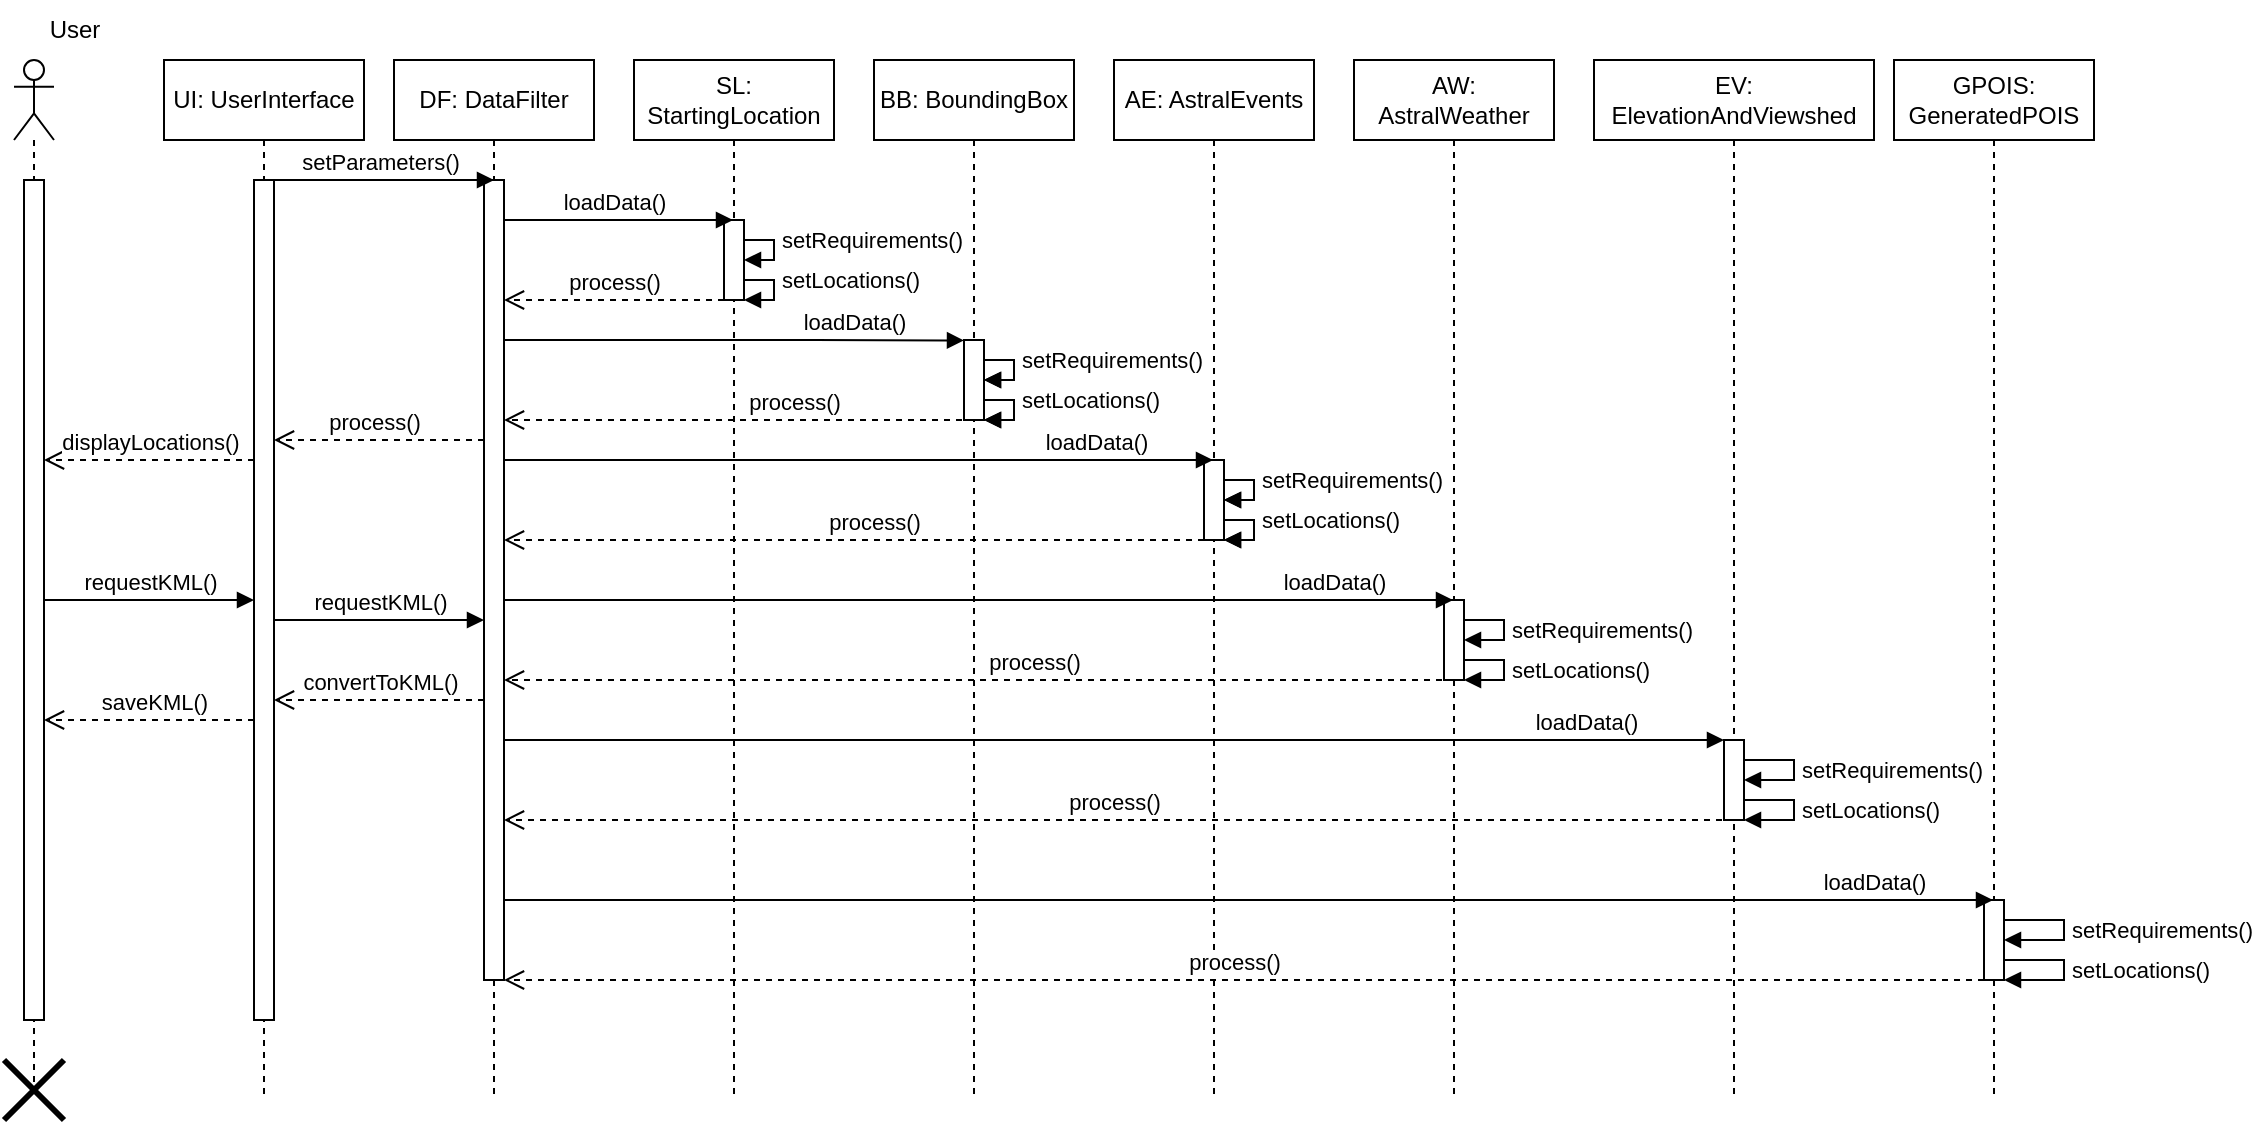 <mxfile version="22.1.2" type="device">
  <diagram name="Page-1" id="wsojyhwgvCopyjDc9yWP">
    <mxGraphModel dx="993" dy="696" grid="1" gridSize="10" guides="1" tooltips="1" connect="1" arrows="1" fold="1" page="1" pageScale="1" pageWidth="850" pageHeight="1100" math="0" shadow="0">
      <root>
        <mxCell id="0" />
        <mxCell id="1" parent="0" />
        <mxCell id="-kyYbgyIapZdmofi2aNH-3" value="" style="html=1;verticalAlign=bottom;endArrow=block;curved=0;rounded=0;" parent="1" edge="1">
          <mxGeometry width="80" relative="1" as="geometry">
            <mxPoint x="285.25" y="300" as="sourcePoint" />
            <mxPoint x="525" y="300.24" as="targetPoint" />
            <Array as="points">
              <mxPoint x="385.25" y="300" />
              <mxPoint x="450.25" y="300" />
            </Array>
          </mxGeometry>
        </mxCell>
        <mxCell id="tkq7s5_f23-TKwIozbSk-1" value="DF: DataFilter" style="shape=umlLifeline;perimeter=lifelinePerimeter;whiteSpace=wrap;html=1;container=1;dropTarget=0;collapsible=0;recursiveResize=0;outlineConnect=0;portConstraint=eastwest;newEdgeStyle={&quot;curved&quot;:0,&quot;rounded&quot;:0};" parent="1" vertex="1">
          <mxGeometry x="240" y="160" width="100" height="520" as="geometry" />
        </mxCell>
        <mxCell id="yWhHcbWSEn-tJn_hc0Yg-3" value="" style="html=1;points=[[0,0,0,0,5],[0,1,0,0,-5],[1,0,0,0,5],[1,1,0,0,-5]];perimeter=orthogonalPerimeter;outlineConnect=0;targetShapes=umlLifeline;portConstraint=eastwest;newEdgeStyle={&quot;curved&quot;:0,&quot;rounded&quot;:0};" parent="tkq7s5_f23-TKwIozbSk-1" vertex="1">
          <mxGeometry x="45" y="60" width="10" height="400" as="geometry" />
        </mxCell>
        <mxCell id="U9hYfLwpCVECY0CRmi79-1" value="SL: StartingLocation" style="shape=umlLifeline;perimeter=lifelinePerimeter;whiteSpace=wrap;html=1;container=1;dropTarget=0;collapsible=0;recursiveResize=0;outlineConnect=0;portConstraint=eastwest;newEdgeStyle={&quot;curved&quot;:0,&quot;rounded&quot;:0};" parent="1" vertex="1">
          <mxGeometry x="360" y="160" width="100" height="520" as="geometry" />
        </mxCell>
        <mxCell id="v9D6Njq5i5y2V1pr6SAY-2" value="setRequirements()" style="html=1;align=left;spacingLeft=2;endArrow=block;rounded=0;edgeStyle=orthogonalEdgeStyle;curved=0;rounded=0;" parent="U9hYfLwpCVECY0CRmi79-1" edge="1">
          <mxGeometry relative="1" as="geometry">
            <mxPoint x="55" y="80" as="sourcePoint" />
            <Array as="points">
              <mxPoint x="55" y="90" />
              <mxPoint x="70" y="90" />
              <mxPoint x="70" y="100" />
            </Array>
            <mxPoint x="55" y="100.0" as="targetPoint" />
          </mxGeometry>
        </mxCell>
        <mxCell id="-kyYbgyIapZdmofi2aNH-2" value="" style="html=1;points=[[0,0,0,0,5],[0,1,0,0,-5],[1,0,0,0,5],[1,1,0,0,-5]];perimeter=orthogonalPerimeter;outlineConnect=0;targetShapes=umlLifeline;portConstraint=eastwest;newEdgeStyle={&quot;curved&quot;:0,&quot;rounded&quot;:0};fillColor=#FFFFFF;" parent="U9hYfLwpCVECY0CRmi79-1" vertex="1">
          <mxGeometry x="45" y="80" width="10" height="40" as="geometry" />
        </mxCell>
        <mxCell id="fCNSgkm_3UT94ffqPl74-2" value="setLocations()" style="html=1;align=left;spacingLeft=2;endArrow=block;rounded=0;edgeStyle=orthogonalEdgeStyle;curved=0;rounded=0;" parent="U9hYfLwpCVECY0CRmi79-1" edge="1">
          <mxGeometry x="-0.001" relative="1" as="geometry">
            <mxPoint x="55" y="100" as="sourcePoint" />
            <Array as="points">
              <mxPoint x="55" y="110" />
              <mxPoint x="70" y="110" />
              <mxPoint x="70" y="120" />
            </Array>
            <mxPoint x="55" y="120" as="targetPoint" />
            <mxPoint as="offset" />
          </mxGeometry>
        </mxCell>
        <mxCell id="5YZuiiDevZTMDvUoSUAL-1" value="BB: BoundingBox" style="shape=umlLifeline;perimeter=lifelinePerimeter;whiteSpace=wrap;html=1;container=1;dropTarget=0;collapsible=0;recursiveResize=0;outlineConnect=0;portConstraint=eastwest;newEdgeStyle={&quot;curved&quot;:0,&quot;rounded&quot;:0};" parent="1" vertex="1">
          <mxGeometry x="480" y="160" width="100" height="520" as="geometry" />
        </mxCell>
        <mxCell id="-kyYbgyIapZdmofi2aNH-4" value="" style="html=1;points=[[0,0,0,0,5],[0,1,0,0,-5],[1,0,0,0,5],[1,1,0,0,-5]];perimeter=orthogonalPerimeter;outlineConnect=0;targetShapes=umlLifeline;portConstraint=eastwest;newEdgeStyle={&quot;curved&quot;:0,&quot;rounded&quot;:0};" parent="5YZuiiDevZTMDvUoSUAL-1" vertex="1">
          <mxGeometry x="45" y="140" width="10" height="40" as="geometry" />
        </mxCell>
        <mxCell id="-kyYbgyIapZdmofi2aNH-1" value="loadData()" style="html=1;verticalAlign=bottom;endArrow=block;curved=0;rounded=0;" parent="5YZuiiDevZTMDvUoSUAL-1" edge="1">
          <mxGeometry y="63" width="80" relative="1" as="geometry">
            <mxPoint x="50.045" y="120" as="sourcePoint" />
            <mxPoint x="50.045" y="120" as="targetPoint" />
            <Array as="points" />
            <mxPoint x="-60" y="20" as="offset" />
          </mxGeometry>
        </mxCell>
        <mxCell id="hLHjqYPsq0uAl9Rdg8-G-7" value="setRequirements()" style="html=1;align=left;spacingLeft=2;endArrow=block;rounded=0;edgeStyle=orthogonalEdgeStyle;curved=0;rounded=0;" parent="5YZuiiDevZTMDvUoSUAL-1" edge="1">
          <mxGeometry relative="1" as="geometry">
            <mxPoint x="55" y="140" as="sourcePoint" />
            <Array as="points">
              <mxPoint x="55" y="150" />
              <mxPoint x="70" y="150" />
              <mxPoint x="70" y="160" />
            </Array>
            <mxPoint x="55" y="160.0" as="targetPoint" />
          </mxGeometry>
        </mxCell>
        <mxCell id="hLHjqYPsq0uAl9Rdg8-G-9" value="setLocations()" style="html=1;align=left;spacingLeft=2;endArrow=block;rounded=0;edgeStyle=orthogonalEdgeStyle;curved=0;rounded=0;" parent="5YZuiiDevZTMDvUoSUAL-1" edge="1">
          <mxGeometry x="-0.001" relative="1" as="geometry">
            <mxPoint x="55" y="160" as="sourcePoint" />
            <Array as="points">
              <mxPoint x="55" y="170" />
              <mxPoint x="70" y="170" />
              <mxPoint x="70" y="180" />
            </Array>
            <mxPoint x="55" y="180" as="targetPoint" />
            <mxPoint as="offset" />
          </mxGeometry>
        </mxCell>
        <mxCell id="5YZuiiDevZTMDvUoSUAL-2" value="AE: AstralEvents" style="shape=umlLifeline;perimeter=lifelinePerimeter;whiteSpace=wrap;html=1;container=1;dropTarget=0;collapsible=0;recursiveResize=0;outlineConnect=0;portConstraint=eastwest;newEdgeStyle={&quot;curved&quot;:0,&quot;rounded&quot;:0};" parent="1" vertex="1">
          <mxGeometry x="600" y="160" width="100" height="520" as="geometry" />
        </mxCell>
        <mxCell id="-kyYbgyIapZdmofi2aNH-6" value="" style="html=1;points=[[0,0,0,0,5],[0,1,0,0,-5],[1,0,0,0,5],[1,1,0,0,-5]];perimeter=orthogonalPerimeter;outlineConnect=0;targetShapes=umlLifeline;portConstraint=eastwest;newEdgeStyle={&quot;curved&quot;:0,&quot;rounded&quot;:0};" parent="5YZuiiDevZTMDvUoSUAL-2" vertex="1">
          <mxGeometry x="45" y="200" width="10" height="40" as="geometry" />
        </mxCell>
        <mxCell id="hLHjqYPsq0uAl9Rdg8-G-17" value="setRequirements()" style="html=1;align=left;spacingLeft=2;endArrow=block;rounded=0;edgeStyle=orthogonalEdgeStyle;curved=0;rounded=0;" parent="5YZuiiDevZTMDvUoSUAL-2" edge="1">
          <mxGeometry relative="1" as="geometry">
            <mxPoint x="55" y="200" as="sourcePoint" />
            <Array as="points">
              <mxPoint x="55" y="210" />
              <mxPoint x="70" y="210" />
              <mxPoint x="70" y="220" />
            </Array>
            <mxPoint x="55" y="220.0" as="targetPoint" />
          </mxGeometry>
        </mxCell>
        <mxCell id="hLHjqYPsq0uAl9Rdg8-G-18" value="setLocations()" style="html=1;align=left;spacingLeft=2;endArrow=block;rounded=0;edgeStyle=orthogonalEdgeStyle;curved=0;rounded=0;" parent="5YZuiiDevZTMDvUoSUAL-2" edge="1">
          <mxGeometry x="-0.001" relative="1" as="geometry">
            <mxPoint x="55" y="220" as="sourcePoint" />
            <Array as="points">
              <mxPoint x="55" y="230" />
              <mxPoint x="70" y="230" />
              <mxPoint x="70" y="240" />
            </Array>
            <mxPoint x="55" y="240" as="targetPoint" />
            <mxPoint as="offset" />
          </mxGeometry>
        </mxCell>
        <mxCell id="ESVCBKwrnuhlHj8vxiFu-1" value="AW: AstralWeather" style="shape=umlLifeline;perimeter=lifelinePerimeter;whiteSpace=wrap;html=1;container=1;dropTarget=0;collapsible=0;recursiveResize=0;outlineConnect=0;portConstraint=eastwest;newEdgeStyle={&quot;curved&quot;:0,&quot;rounded&quot;:0};" parent="1" vertex="1">
          <mxGeometry x="720" y="160" width="100" height="520" as="geometry" />
        </mxCell>
        <mxCell id="-kyYbgyIapZdmofi2aNH-7" value="" style="html=1;points=[[0,0,0,0,5],[0,1,0,0,-5],[1,0,0,0,5],[1,1,0,0,-5]];perimeter=orthogonalPerimeter;outlineConnect=0;targetShapes=umlLifeline;portConstraint=eastwest;newEdgeStyle={&quot;curved&quot;:0,&quot;rounded&quot;:0};" parent="ESVCBKwrnuhlHj8vxiFu-1" vertex="1">
          <mxGeometry x="45" y="270" width="10" height="40" as="geometry" />
        </mxCell>
        <mxCell id="hLHjqYPsq0uAl9Rdg8-G-26" value="setLocations()" style="html=1;align=left;spacingLeft=2;endArrow=block;rounded=0;edgeStyle=orthogonalEdgeStyle;curved=0;rounded=0;" parent="ESVCBKwrnuhlHj8vxiFu-1" source="-kyYbgyIapZdmofi2aNH-7" target="-kyYbgyIapZdmofi2aNH-7" edge="1">
          <mxGeometry relative="1" as="geometry">
            <mxPoint x="60" y="270" as="sourcePoint" />
            <Array as="points">
              <mxPoint x="75" y="300" />
              <mxPoint x="75" y="310" />
            </Array>
            <mxPoint x="60" y="290.0" as="targetPoint" />
          </mxGeometry>
        </mxCell>
        <mxCell id="hLHjqYPsq0uAl9Rdg8-G-27" value="setRequirements()" style="html=1;align=left;spacingLeft=2;endArrow=block;rounded=0;edgeStyle=orthogonalEdgeStyle;curved=0;rounded=0;" parent="ESVCBKwrnuhlHj8vxiFu-1" source="-kyYbgyIapZdmofi2aNH-7" target="-kyYbgyIapZdmofi2aNH-7" edge="1">
          <mxGeometry x="-0.001" relative="1" as="geometry">
            <mxPoint x="60" y="290" as="sourcePoint" />
            <Array as="points">
              <mxPoint x="75" y="280" />
              <mxPoint x="75" y="290" />
            </Array>
            <mxPoint x="60" y="310" as="targetPoint" />
            <mxPoint as="offset" />
          </mxGeometry>
        </mxCell>
        <mxCell id="cH1aOIqqDqmTm1_e0i7U-1" value="EV: ElevationAndViewshed" style="shape=umlLifeline;perimeter=lifelinePerimeter;whiteSpace=wrap;html=1;container=1;dropTarget=0;collapsible=0;recursiveResize=0;outlineConnect=0;portConstraint=eastwest;newEdgeStyle={&quot;curved&quot;:0,&quot;rounded&quot;:0};" parent="1" vertex="1">
          <mxGeometry x="840" y="160" width="140" height="520" as="geometry" />
        </mxCell>
        <mxCell id="-kyYbgyIapZdmofi2aNH-9" value="" style="html=1;points=[[0,0,0,0,5],[0,1,0,0,-5],[1,0,0,0,5],[1,1,0,0,-5]];perimeter=orthogonalPerimeter;outlineConnect=0;targetShapes=umlLifeline;portConstraint=eastwest;newEdgeStyle={&quot;curved&quot;:0,&quot;rounded&quot;:0};" parent="cH1aOIqqDqmTm1_e0i7U-1" vertex="1">
          <mxGeometry x="65" y="340" width="10" height="40" as="geometry" />
        </mxCell>
        <mxCell id="TqjjIfmPGWh62qWOV56O-1" value="GPOIS: GeneratedPOIS" style="shape=umlLifeline;perimeter=lifelinePerimeter;whiteSpace=wrap;html=1;container=1;dropTarget=0;collapsible=0;recursiveResize=0;outlineConnect=0;portConstraint=eastwest;newEdgeStyle={&quot;curved&quot;:0,&quot;rounded&quot;:0};" parent="1" vertex="1">
          <mxGeometry x="990" y="160" width="100" height="520" as="geometry" />
        </mxCell>
        <mxCell id="-kyYbgyIapZdmofi2aNH-11" value="" style="html=1;points=[[0,0,0,0,5],[0,1,0,0,-5],[1,0,0,0,5],[1,1,0,0,-5]];perimeter=orthogonalPerimeter;outlineConnect=0;targetShapes=umlLifeline;portConstraint=eastwest;newEdgeStyle={&quot;curved&quot;:0,&quot;rounded&quot;:0};" parent="TqjjIfmPGWh62qWOV56O-1" vertex="1">
          <mxGeometry x="45" y="420" width="10" height="40" as="geometry" />
        </mxCell>
        <mxCell id="_YGlKrTY0GKhu5pNPK9T-8" value="setRequirements()" style="html=1;align=left;spacingLeft=2;endArrow=block;rounded=0;edgeStyle=orthogonalEdgeStyle;curved=0;rounded=0;" parent="TqjjIfmPGWh62qWOV56O-1" source="-kyYbgyIapZdmofi2aNH-11" target="-kyYbgyIapZdmofi2aNH-11" edge="1">
          <mxGeometry relative="1" as="geometry">
            <mxPoint x="60" y="430" as="sourcePoint" />
            <Array as="points">
              <mxPoint x="85" y="430" />
              <mxPoint x="85" y="440" />
            </Array>
            <mxPoint x="60" y="440" as="targetPoint" />
          </mxGeometry>
        </mxCell>
        <mxCell id="_YGlKrTY0GKhu5pNPK9T-1" value="setLocations()" style="html=1;align=left;spacingLeft=2;endArrow=block;rounded=0;edgeStyle=orthogonalEdgeStyle;curved=0;rounded=0;" parent="TqjjIfmPGWh62qWOV56O-1" source="-kyYbgyIapZdmofi2aNH-11" target="-kyYbgyIapZdmofi2aNH-11" edge="1">
          <mxGeometry relative="1" as="geometry">
            <mxPoint x="60" y="450" as="sourcePoint" />
            <Array as="points">
              <mxPoint x="85" y="450" />
              <mxPoint x="85" y="460" />
            </Array>
            <mxPoint x="60" y="460" as="targetPoint" />
          </mxGeometry>
        </mxCell>
        <mxCell id="4xQKL1JLc1Ld8ulTGlkg-3" value="" style="shape=umlLifeline;perimeter=lifelinePerimeter;whiteSpace=wrap;html=1;container=1;dropTarget=0;collapsible=0;recursiveResize=0;outlineConnect=0;portConstraint=eastwest;newEdgeStyle={&quot;curved&quot;:0,&quot;rounded&quot;:0};participant=umlActor;" parent="1" vertex="1">
          <mxGeometry x="50" y="160" width="20" height="520" as="geometry" />
        </mxCell>
        <mxCell id="yWhHcbWSEn-tJn_hc0Yg-1" value="" style="html=1;points=[[0,0,0,0,5],[0,1,0,0,-5],[1,0,0,0,5],[1,1,0,0,-5]];perimeter=orthogonalPerimeter;outlineConnect=0;targetShapes=umlLifeline;portConstraint=eastwest;newEdgeStyle={&quot;curved&quot;:0,&quot;rounded&quot;:0};" parent="4xQKL1JLc1Ld8ulTGlkg-3" vertex="1">
          <mxGeometry x="5" y="60" width="10" height="420" as="geometry" />
        </mxCell>
        <mxCell id="4xQKL1JLc1Ld8ulTGlkg-4" value="User" style="text;html=1;align=center;verticalAlign=middle;resizable=0;points=[];autosize=1;strokeColor=none;fillColor=none;" parent="1" vertex="1">
          <mxGeometry x="55" y="130" width="50" height="30" as="geometry" />
        </mxCell>
        <mxCell id="FQjYW8qJhiJYwwTzPLp3-1" value="setParameters()" style="html=1;verticalAlign=bottom;endArrow=block;curved=0;rounded=0;" parent="1" source="RJG-J08MelYqgtj0wc0X-1" edge="1">
          <mxGeometry width="80" relative="1" as="geometry">
            <mxPoint x="185" y="220" as="sourcePoint" />
            <mxPoint x="290" y="220" as="targetPoint" />
          </mxGeometry>
        </mxCell>
        <mxCell id="yWhHcbWSEn-tJn_hc0Yg-2" value="loadData()" style="html=1;verticalAlign=bottom;endArrow=block;curved=0;rounded=0;" parent="1" source="yWhHcbWSEn-tJn_hc0Yg-3" target="U9hYfLwpCVECY0CRmi79-1" edge="1">
          <mxGeometry x="-0.039" width="80" relative="1" as="geometry">
            <mxPoint x="300" y="240" as="sourcePoint" />
            <mxPoint x="370" y="240" as="targetPoint" />
            <Array as="points">
              <mxPoint x="350" y="240" />
            </Array>
            <mxPoint as="offset" />
          </mxGeometry>
        </mxCell>
        <mxCell id="hLHjqYPsq0uAl9Rdg8-G-1" value="process()" style="html=1;verticalAlign=bottom;endArrow=open;dashed=1;endSize=8;curved=0;rounded=0;" parent="1" source="-kyYbgyIapZdmofi2aNH-2" target="yWhHcbWSEn-tJn_hc0Yg-3" edge="1">
          <mxGeometry relative="1" as="geometry">
            <mxPoint x="400" y="300" as="sourcePoint" />
            <mxPoint x="300" y="320" as="targetPoint" />
            <Array as="points">
              <mxPoint x="340" y="280" />
            </Array>
            <mxPoint as="offset" />
          </mxGeometry>
        </mxCell>
        <mxCell id="hLHjqYPsq0uAl9Rdg8-G-11" value="process()" style="html=1;verticalAlign=bottom;endArrow=open;dashed=1;endSize=8;curved=0;rounded=0;" parent="1" target="yWhHcbWSEn-tJn_hc0Yg-3" edge="1">
          <mxGeometry x="-0.234" relative="1" as="geometry">
            <mxPoint x="530" y="340" as="sourcePoint" />
            <mxPoint x="300" y="340" as="targetPoint" />
            <Array as="points">
              <mxPoint x="475" y="340" />
            </Array>
            <mxPoint as="offset" />
          </mxGeometry>
        </mxCell>
        <mxCell id="hLHjqYPsq0uAl9Rdg8-G-12" value="loadData()" style="html=1;verticalAlign=bottom;endArrow=block;curved=0;rounded=0;" parent="1" edge="1" source="yWhHcbWSEn-tJn_hc0Yg-3">
          <mxGeometry x="0.669" width="80" relative="1" as="geometry">
            <mxPoint x="300" y="360" as="sourcePoint" />
            <mxPoint x="649.5" y="360" as="targetPoint" />
            <mxPoint as="offset" />
          </mxGeometry>
        </mxCell>
        <mxCell id="hLHjqYPsq0uAl9Rdg8-G-13" value="" style="html=1;points=[[0,0,0,0,5],[0,1,0,0,-5],[1,0,0,0,5],[1,1,0,0,-5]];perimeter=orthogonalPerimeter;outlineConnect=0;targetShapes=umlLifeline;portConstraint=eastwest;newEdgeStyle={&quot;curved&quot;:0,&quot;rounded&quot;:0};" parent="1" vertex="1">
          <mxGeometry x="525" y="300" width="10" height="40" as="geometry" />
        </mxCell>
        <mxCell id="hLHjqYPsq0uAl9Rdg8-G-14" value="setRequirements()" style="html=1;align=left;spacingLeft=2;endArrow=block;rounded=0;edgeStyle=orthogonalEdgeStyle;curved=0;rounded=0;" parent="1" edge="1">
          <mxGeometry relative="1" as="geometry">
            <mxPoint x="535" y="300" as="sourcePoint" />
            <Array as="points">
              <mxPoint x="535" y="310" />
              <mxPoint x="550" y="310" />
              <mxPoint x="550" y="320" />
            </Array>
            <mxPoint x="535" y="320.0" as="targetPoint" />
          </mxGeometry>
        </mxCell>
        <mxCell id="hLHjqYPsq0uAl9Rdg8-G-15" value="setLocations()" style="html=1;align=left;spacingLeft=2;endArrow=block;rounded=0;edgeStyle=orthogonalEdgeStyle;curved=0;rounded=0;" parent="1" edge="1">
          <mxGeometry x="-0.001" relative="1" as="geometry">
            <mxPoint x="535" y="320" as="sourcePoint" />
            <Array as="points">
              <mxPoint x="535" y="330" />
              <mxPoint x="550" y="330" />
              <mxPoint x="550" y="340" />
            </Array>
            <mxPoint x="535" y="340" as="targetPoint" />
            <mxPoint as="offset" />
          </mxGeometry>
        </mxCell>
        <mxCell id="hLHjqYPsq0uAl9Rdg8-G-20" value="process()" style="html=1;verticalAlign=bottom;endArrow=open;dashed=1;endSize=8;curved=0;rounded=0;" parent="1" source="-kyYbgyIapZdmofi2aNH-6" target="yWhHcbWSEn-tJn_hc0Yg-3" edge="1">
          <mxGeometry x="-0.057" relative="1" as="geometry">
            <mxPoint x="640" y="400" as="sourcePoint" />
            <mxPoint x="300" y="380" as="targetPoint" />
            <Array as="points">
              <mxPoint x="480" y="400" />
            </Array>
            <mxPoint as="offset" />
          </mxGeometry>
        </mxCell>
        <mxCell id="hLHjqYPsq0uAl9Rdg8-G-21" value="loadData()" style="html=1;verticalAlign=bottom;endArrow=block;curved=0;rounded=0;" parent="1" source="yWhHcbWSEn-tJn_hc0Yg-3" target="ESVCBKwrnuhlHj8vxiFu-1" edge="1">
          <mxGeometry x="0.749" width="80" relative="1" as="geometry">
            <mxPoint x="300" y="430" as="sourcePoint" />
            <mxPoint x="370" y="430" as="targetPoint" />
            <Array as="points">
              <mxPoint x="530" y="430" />
            </Array>
            <mxPoint as="offset" />
          </mxGeometry>
        </mxCell>
        <mxCell id="hLHjqYPsq0uAl9Rdg8-G-24" value="setRequirements()" style="html=1;align=left;spacingLeft=2;endArrow=block;rounded=0;edgeStyle=orthogonalEdgeStyle;curved=0;rounded=0;" parent="1" edge="1">
          <mxGeometry relative="1" as="geometry">
            <mxPoint x="655" y="360" as="sourcePoint" />
            <Array as="points">
              <mxPoint x="655" y="370" />
              <mxPoint x="670" y="370" />
              <mxPoint x="670" y="380" />
            </Array>
            <mxPoint x="655" y="380.0" as="targetPoint" />
          </mxGeometry>
        </mxCell>
        <mxCell id="hLHjqYPsq0uAl9Rdg8-G-25" value="setLocations()" style="html=1;align=left;spacingLeft=2;endArrow=block;rounded=0;edgeStyle=orthogonalEdgeStyle;curved=0;rounded=0;" parent="1" edge="1">
          <mxGeometry x="-0.001" relative="1" as="geometry">
            <mxPoint x="655" y="380" as="sourcePoint" />
            <Array as="points">
              <mxPoint x="655" y="390" />
              <mxPoint x="670" y="390" />
              <mxPoint x="670" y="400" />
            </Array>
            <mxPoint x="655" y="400" as="targetPoint" />
            <mxPoint as="offset" />
          </mxGeometry>
        </mxCell>
        <mxCell id="hLHjqYPsq0uAl9Rdg8-G-28" value="process()" style="html=1;verticalAlign=bottom;endArrow=open;dashed=1;endSize=8;curved=0;rounded=0;" parent="1" target="yWhHcbWSEn-tJn_hc0Yg-3" edge="1">
          <mxGeometry x="-0.116" relative="1" as="geometry">
            <mxPoint x="770" y="470" as="sourcePoint" />
            <mxPoint x="300" y="470" as="targetPoint" />
            <mxPoint as="offset" />
          </mxGeometry>
        </mxCell>
        <mxCell id="hLHjqYPsq0uAl9Rdg8-G-29" value="loadData()" style="html=1;verticalAlign=bottom;endArrow=block;curved=0;rounded=0;" parent="1" source="yWhHcbWSEn-tJn_hc0Yg-3" target="-kyYbgyIapZdmofi2aNH-9" edge="1">
          <mxGeometry x="0.772" width="80" relative="1" as="geometry">
            <mxPoint x="830" y="490" as="sourcePoint" />
            <mxPoint x="910" y="490" as="targetPoint" />
            <Array as="points">
              <mxPoint x="600" y="500" />
            </Array>
            <mxPoint as="offset" />
          </mxGeometry>
        </mxCell>
        <mxCell id="_YGlKrTY0GKhu5pNPK9T-3" value="setRequirements()" style="html=1;align=left;spacingLeft=2;endArrow=block;rounded=0;edgeStyle=orthogonalEdgeStyle;curved=0;rounded=0;" parent="1" edge="1">
          <mxGeometry relative="1" as="geometry">
            <mxPoint x="915" y="510" as="sourcePoint" />
            <Array as="points">
              <mxPoint x="940" y="510" />
              <mxPoint x="940" y="520" />
            </Array>
            <mxPoint x="915" y="520" as="targetPoint" />
          </mxGeometry>
        </mxCell>
        <mxCell id="_YGlKrTY0GKhu5pNPK9T-4" value="process()" style="html=1;verticalAlign=bottom;endArrow=open;dashed=1;endSize=8;curved=0;rounded=0;" parent="1" target="yWhHcbWSEn-tJn_hc0Yg-3" edge="1">
          <mxGeometry x="0.008" relative="1" as="geometry">
            <mxPoint x="910" y="540" as="sourcePoint" />
            <mxPoint x="300" y="540" as="targetPoint" />
            <mxPoint as="offset" />
          </mxGeometry>
        </mxCell>
        <mxCell id="_YGlKrTY0GKhu5pNPK9T-5" value="loadData()" style="html=1;verticalAlign=bottom;endArrow=block;curved=0;rounded=0;" parent="1" source="yWhHcbWSEn-tJn_hc0Yg-3" target="TqjjIfmPGWh62qWOV56O-1" edge="1">
          <mxGeometry x="0.84" width="80" relative="1" as="geometry">
            <mxPoint x="300" y="570" as="sourcePoint" />
            <mxPoint x="370" y="570" as="targetPoint" />
            <Array as="points">
              <mxPoint x="660" y="580" />
            </Array>
            <mxPoint as="offset" />
          </mxGeometry>
        </mxCell>
        <mxCell id="_YGlKrTY0GKhu5pNPK9T-6" value="" style="html=1;points=[[0,0,0,0,5],[0,1,0,0,-5],[1,0,0,0,5],[1,1,0,0,-5]];perimeter=orthogonalPerimeter;outlineConnect=0;targetShapes=umlLifeline;portConstraint=eastwest;newEdgeStyle={&quot;curved&quot;:0,&quot;rounded&quot;:0};" parent="1" vertex="1">
          <mxGeometry x="905" y="500" width="10" height="40" as="geometry" />
        </mxCell>
        <mxCell id="_YGlKrTY0GKhu5pNPK9T-7" value="setLocations()" style="html=1;align=left;spacingLeft=2;endArrow=block;rounded=0;edgeStyle=orthogonalEdgeStyle;curved=0;rounded=0;" parent="1" edge="1">
          <mxGeometry relative="1" as="geometry">
            <mxPoint x="915" y="530" as="sourcePoint" />
            <Array as="points">
              <mxPoint x="940" y="530" />
              <mxPoint x="940" y="540" />
            </Array>
            <mxPoint x="915" y="540" as="targetPoint" />
          </mxGeometry>
        </mxCell>
        <mxCell id="_YGlKrTY0GKhu5pNPK9T-9" value="process()" style="html=1;verticalAlign=bottom;endArrow=open;dashed=1;endSize=8;curved=0;rounded=0;" parent="1" target="yWhHcbWSEn-tJn_hc0Yg-3" edge="1">
          <mxGeometry x="0.013" relative="1" as="geometry">
            <mxPoint x="1035" y="620" as="sourcePoint" />
            <mxPoint x="300" y="620" as="targetPoint" />
            <mxPoint as="offset" />
          </mxGeometry>
        </mxCell>
        <mxCell id="RJG-J08MelYqgtj0wc0X-1" value="UI: UserInterface" style="shape=umlLifeline;perimeter=lifelinePerimeter;whiteSpace=wrap;html=1;container=1;dropTarget=0;collapsible=0;recursiveResize=0;outlineConnect=0;portConstraint=eastwest;newEdgeStyle={&quot;curved&quot;:0,&quot;rounded&quot;:0};" parent="1" vertex="1">
          <mxGeometry x="125" y="160" width="100" height="520" as="geometry" />
        </mxCell>
        <mxCell id="RJG-J08MelYqgtj0wc0X-2" value="" style="html=1;points=[[0,0,0,0,5],[0,1,0,0,-5],[1,0,0,0,5],[1,1,0,0,-5]];perimeter=orthogonalPerimeter;outlineConnect=0;targetShapes=umlLifeline;portConstraint=eastwest;newEdgeStyle={&quot;curved&quot;:0,&quot;rounded&quot;:0};" parent="RJG-J08MelYqgtj0wc0X-1" vertex="1">
          <mxGeometry x="45" y="60" width="10" height="420" as="geometry" />
        </mxCell>
        <mxCell id="RJG-J08MelYqgtj0wc0X-4" value="convertToKML()" style="html=1;verticalAlign=bottom;endArrow=open;dashed=1;endSize=8;curved=0;rounded=0;" parent="1" edge="1">
          <mxGeometry relative="1" as="geometry">
            <mxPoint x="285" y="480" as="sourcePoint" />
            <mxPoint x="180" y="480" as="targetPoint" />
            <Array as="points">
              <mxPoint x="220" y="480" />
            </Array>
            <mxPoint as="offset" />
          </mxGeometry>
        </mxCell>
        <mxCell id="yC-QrdKBQ8RdHMFjd_I2-1" value="displayLocations()" style="html=1;verticalAlign=bottom;endArrow=open;dashed=1;endSize=8;curved=0;rounded=0;" parent="1" edge="1">
          <mxGeometry relative="1" as="geometry">
            <mxPoint x="170" y="360" as="sourcePoint" />
            <mxPoint x="65" y="360" as="targetPoint" />
          </mxGeometry>
        </mxCell>
        <mxCell id="yC-QrdKBQ8RdHMFjd_I2-2" value="" style="shape=umlDestroy;whiteSpace=wrap;html=1;strokeWidth=3;targetShapes=umlLifeline;" parent="1" vertex="1">
          <mxGeometry x="45" y="660" width="30" height="30" as="geometry" />
        </mxCell>
        <mxCell id="tZFgOdz0qNp2io3sNZPM-2" value="process()" style="html=1;verticalAlign=bottom;endArrow=open;dashed=1;endSize=8;curved=0;rounded=0;" edge="1" parent="1">
          <mxGeometry x="0.048" relative="1" as="geometry">
            <mxPoint x="285" y="350" as="sourcePoint" />
            <mxPoint x="180" y="350" as="targetPoint" />
            <mxPoint as="offset" />
          </mxGeometry>
        </mxCell>
        <mxCell id="tZFgOdz0qNp2io3sNZPM-3" value="requestKML()" style="html=1;verticalAlign=bottom;endArrow=block;curved=0;rounded=0;" edge="1" parent="1" source="yWhHcbWSEn-tJn_hc0Yg-1" target="RJG-J08MelYqgtj0wc0X-2">
          <mxGeometry width="80" relative="1" as="geometry">
            <mxPoint x="80" y="430" as="sourcePoint" />
            <mxPoint x="160" y="430" as="targetPoint" />
          </mxGeometry>
        </mxCell>
        <mxCell id="tZFgOdz0qNp2io3sNZPM-4" value="requestKML()" style="html=1;verticalAlign=bottom;endArrow=block;curved=0;rounded=0;" edge="1" parent="1">
          <mxGeometry width="80" relative="1" as="geometry">
            <mxPoint x="180" y="440" as="sourcePoint" />
            <mxPoint x="285" y="440" as="targetPoint" />
          </mxGeometry>
        </mxCell>
        <mxCell id="tZFgOdz0qNp2io3sNZPM-5" value="saveKML()" style="html=1;verticalAlign=bottom;endArrow=open;dashed=1;endSize=8;curved=0;rounded=0;" edge="1" parent="1">
          <mxGeometry x="-0.048" relative="1" as="geometry">
            <mxPoint x="170" y="490" as="sourcePoint" />
            <mxPoint x="65" y="490" as="targetPoint" />
            <mxPoint as="offset" />
          </mxGeometry>
        </mxCell>
      </root>
    </mxGraphModel>
  </diagram>
</mxfile>
